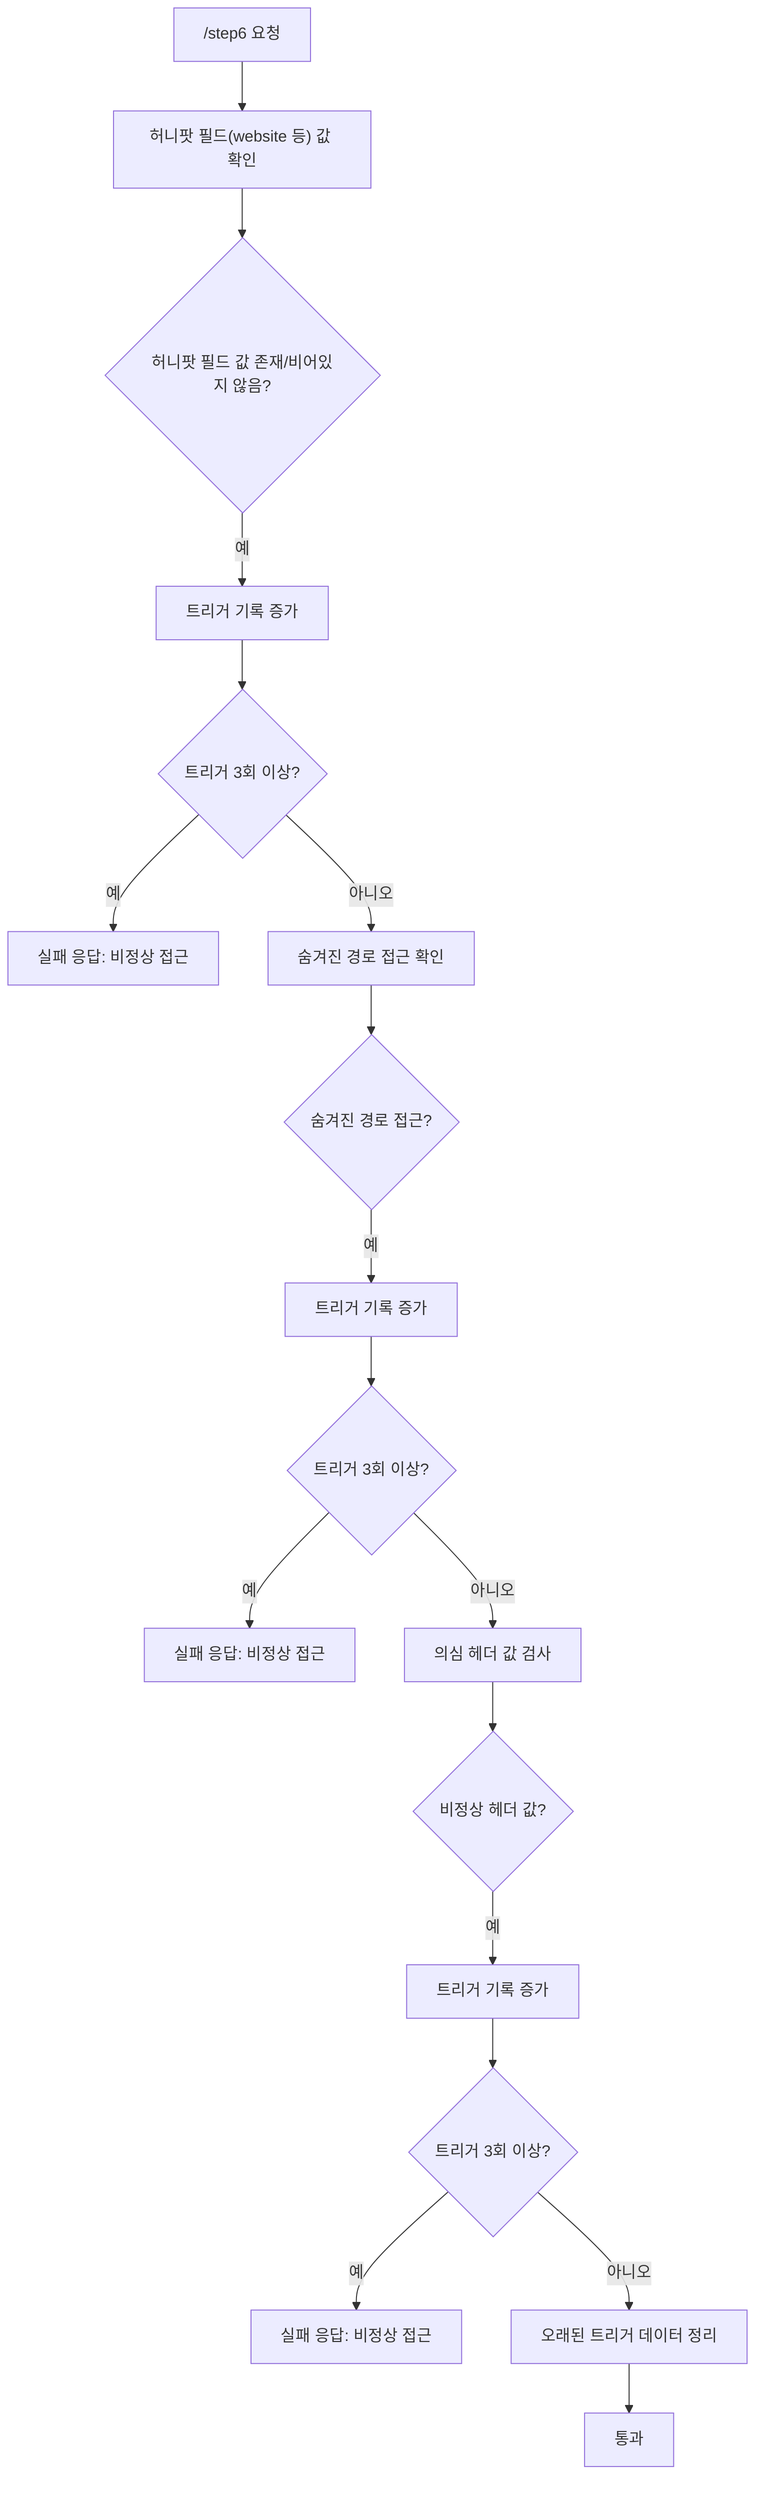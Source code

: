 flowchart TD
  A["/step6 요청"] --> B["허니팟 필드(website 등) 값 확인"]
  B --> C{"허니팟 필드 값 존재/비어있지 않음?"}
  C -- 예 --> D["트리거 기록 증가"]
  D --> E{"트리거 3회 이상?"}
  E -- 예 --> F["실패 응답: 비정상 접근"]
  E -- 아니오 --> G["숨겨진 경로 접근 확인"]
  G --> H{"숨겨진 경로 접근?"}
  H -- 예 --> I["트리거 기록 증가"]
  I --> J{"트리거 3회 이상?"}
  J -- 예 --> K["실패 응답: 비정상 접근"]
  J -- 아니오 --> L["의심 헤더 값 검사"]
  L --> M{"비정상 헤더 값?"}
  M -- 예 --> N["트리거 기록 증가"]
  N --> O{"트리거 3회 이상?"}
  O -- 예 --> P["실패 응답: 비정상 접근"]
  O -- 아니오 --> Q["오래된 트리거 데이터 정리"]
  Q --> R["통과"]